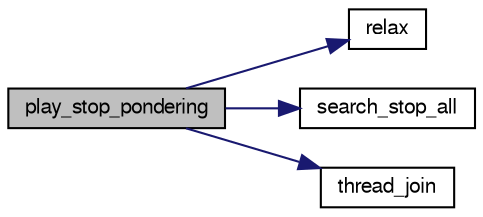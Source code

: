 digraph "play_stop_pondering"
{
 // LATEX_PDF_SIZE
  bgcolor="transparent";
  edge [fontname="FreeSans",fontsize="10",labelfontname="FreeSans",labelfontsize="10"];
  node [fontname="FreeSans",fontsize="10",shape=record];
  rankdir="LR";
  Node1 [label="play_stop_pondering",height=0.2,width=0.4,color="black", fillcolor="grey75", style="filled", fontcolor="black",tooltip="Stop pondering."];
  Node1 -> Node2 [color="midnightblue",fontsize="10",style="solid",fontname="FreeSans"];
  Node2 [label="relax",height=0.2,width=0.4,color="black",URL="$util_8c.html#ae20ec7bae5f5bc33f169d416601e2eea",tooltip="sleep for t ms."];
  Node1 -> Node3 [color="midnightblue",fontsize="10",style="solid",fontname="FreeSans"];
  Node3 [label="search_stop_all",height=0.2,width=0.4,color="black",URL="$search_8c.html#ad775910af78c46412b5ee4b8bc887b67",tooltip="Stop the search."];
  Node1 -> Node4 [color="midnightblue",fontsize="10",style="solid",fontname="FreeSans"];
  Node4 [label="thread_join",height=0.2,width=0.4,color="black",URL="$util_8c.html#a52efa84f4cfd49921787886d9543ab64",tooltip="Join a thread."];
}
